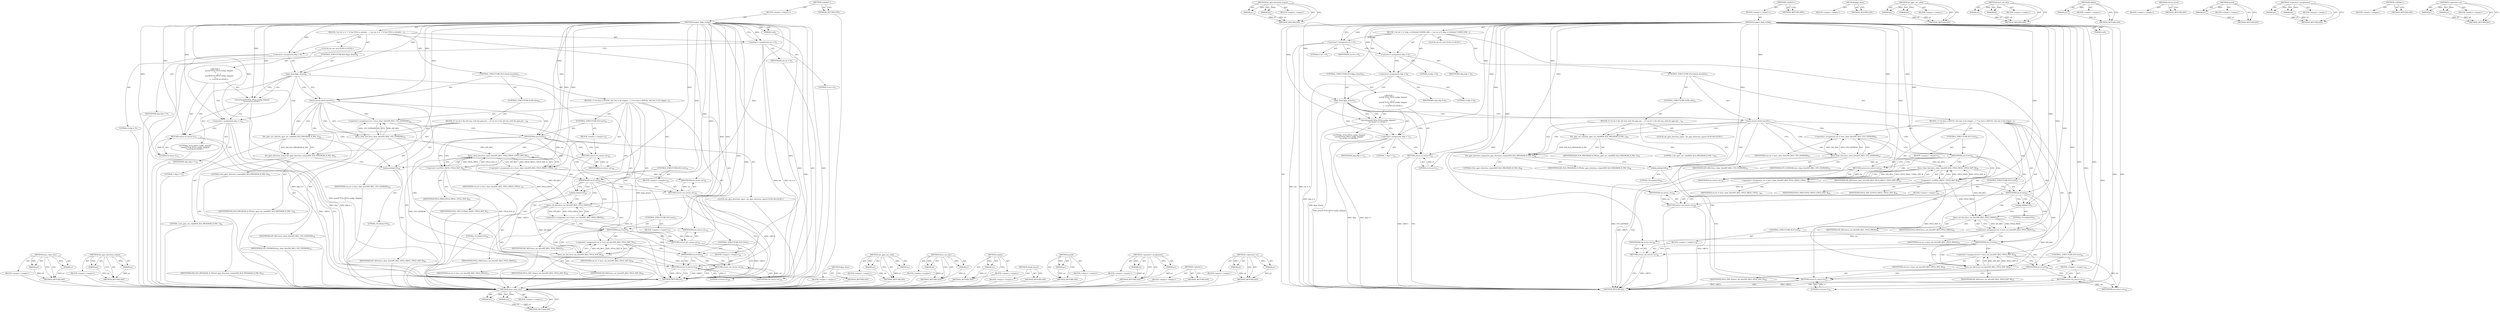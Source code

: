 digraph "&lt;operator&gt;.or" {
vulnerable_124 [label=<(METHOD,boco_clear_bits)>];
vulnerable_125 [label=<(PARAM,p1)>];
vulnerable_126 [label=<(PARAM,p2)>];
vulnerable_127 [label=<(BLOCK,&lt;empty&gt;,&lt;empty&gt;)>];
vulnerable_128 [label=<(METHOD_RETURN,ANY)>];
vulnerable_148 [label=<(METHOD,kw_gpio_direction_output)>];
vulnerable_149 [label=<(PARAM,p1)>];
vulnerable_150 [label=<(PARAM,p2)>];
vulnerable_151 [label=<(BLOCK,&lt;empty&gt;,&lt;empty&gt;)>];
vulnerable_152 [label=<(METHOD_RETURN,ANY)>];
vulnerable_6 [label=<(METHOD,&lt;global&gt;)<SUB>1</SUB>>];
vulnerable_7 [label=<(BLOCK,&lt;empty&gt;,&lt;empty&gt;)<SUB>1</SUB>>];
vulnerable_8 [label=<(METHOD,trigger_fpga_config)<SUB>1</SUB>>];
vulnerable_9 [label=<(PARAM,void)<SUB>1</SUB>>];
vulnerable_10 [label=<(BLOCK,{
 	int ret = 0;
 
 	/* if the FPGA is already ...,{
 	int ret = 0;
 
 	/* if the FPGA is already ...)<SUB>2</SUB>>];
vulnerable_11 [label="<(LOCAL,int ret: int)<SUB>3</SUB>>"];
vulnerable_12 [label=<(&lt;operator&gt;.assignment,ret = 0)<SUB>3</SUB>>];
vulnerable_13 [label=<(IDENTIFIER,ret,ret = 0)<SUB>3</SUB>>];
vulnerable_14 [label=<(LITERAL,0,ret = 0)<SUB>3</SUB>>];
vulnerable_15 [label=<(&lt;operator&gt;.assignment,skip = 0)<SUB>7</SUB>>];
vulnerable_16 [label=<(IDENTIFIER,skip,skip = 0)<SUB>7</SUB>>];
vulnerable_17 [label=<(LITERAL,0,skip = 0)<SUB>7</SUB>>];
vulnerable_18 [label=<(CONTROL_STRUCTURE,IF,if (fpga_done()))<SUB>8</SUB>>];
vulnerable_19 [label=<(fpga_done,fpga_done())<SUB>8</SUB>>];
vulnerable_20 [label="<(BLOCK,{
		printf(&quot;PCIe FPGA config: skipped\n&quot;);
 		s...,{
		printf(&quot;PCIe FPGA config: skipped\n&quot;);
 		s...)<SUB>8</SUB>>"];
vulnerable_21 [label="<(printf,printf(&quot;PCIe FPGA config: skipped\n&quot;))<SUB>9</SUB>>"];
vulnerable_22 [label="<(LITERAL,&quot;PCIe FPGA config: skipped\n&quot;,printf(&quot;PCIe FPGA config: skipped\n&quot;))<SUB>9</SUB>>"];
vulnerable_23 [label=<(&lt;operator&gt;.assignment,skip = 1)<SUB>10</SUB>>];
vulnerable_24 [label=<(IDENTIFIER,skip,skip = 1)<SUB>10</SUB>>];
vulnerable_25 [label=<(LITERAL,1,skip = 1)<SUB>10</SUB>>];
vulnerable_26 [label=<(RETURN,return 0;,return 0;)<SUB>11</SUB>>];
vulnerable_27 [label=<(LITERAL,0,return 0;)<SUB>11</SUB>>];
vulnerable_28 [label=<(CONTROL_STRUCTURE,IF,if (check_boco2()))<SUB>14</SUB>>];
vulnerable_29 [label=<(check_boco2,check_boco2())<SUB>14</SUB>>];
vulnerable_30 [label=<(BLOCK,{
 		/* we have a BOCO2, this has to be trigger...,{
 		/* we have a BOCO2, this has to be trigger...)<SUB>14</SUB>>];
vulnerable_31 [label=<(&lt;operator&gt;.assignment,ret = boco_clear_bits(SPI_REG, CFG_EEPROM))<SUB>18</SUB>>];
vulnerable_32 [label=<(IDENTIFIER,ret,ret = boco_clear_bits(SPI_REG, CFG_EEPROM))<SUB>18</SUB>>];
vulnerable_33 [label=<(boco_clear_bits,boco_clear_bits(SPI_REG, CFG_EEPROM))<SUB>18</SUB>>];
vulnerable_34 [label=<(IDENTIFIER,SPI_REG,boco_clear_bits(SPI_REG, CFG_EEPROM))<SUB>18</SUB>>];
vulnerable_35 [label=<(IDENTIFIER,CFG_EEPROM,boco_clear_bits(SPI_REG, CFG_EEPROM))<SUB>18</SUB>>];
vulnerable_36 [label=<(CONTROL_STRUCTURE,IF,if (ret))<SUB>19</SUB>>];
vulnerable_37 [label=<(IDENTIFIER,ret,if (ret))<SUB>19</SUB>>];
vulnerable_38 [label=<(BLOCK,&lt;empty&gt;,&lt;empty&gt;)<SUB>20</SUB>>];
vulnerable_39 [label=<(RETURN,return ret;,return ret;)<SUB>20</SUB>>];
vulnerable_40 [label=<(IDENTIFIER,ret,return ret;)<SUB>20</SUB>>];
vulnerable_41 [label=<(&lt;operator&gt;.assignment,ret = boco_clear_bits(SPI_REG, FPGA_PROG | FPGA...)<SUB>23</SUB>>];
vulnerable_42 [label=<(IDENTIFIER,ret,ret = boco_clear_bits(SPI_REG, FPGA_PROG | FPGA...)<SUB>23</SUB>>];
vulnerable_43 [label=<(boco_clear_bits,boco_clear_bits(SPI_REG, FPGA_PROG | FPGA_INIT_B))<SUB>23</SUB>>];
vulnerable_44 [label=<(IDENTIFIER,SPI_REG,boco_clear_bits(SPI_REG, FPGA_PROG | FPGA_INIT_B))<SUB>23</SUB>>];
vulnerable_45 [label=<(&lt;operator&gt;.or,FPGA_PROG | FPGA_INIT_B)<SUB>23</SUB>>];
vulnerable_46 [label=<(IDENTIFIER,FPGA_PROG,FPGA_PROG | FPGA_INIT_B)<SUB>23</SUB>>];
vulnerable_47 [label=<(IDENTIFIER,FPGA_INIT_B,FPGA_PROG | FPGA_INIT_B)<SUB>23</SUB>>];
vulnerable_48 [label=<(CONTROL_STRUCTURE,IF,if (ret))<SUB>24</SUB>>];
vulnerable_49 [label=<(IDENTIFIER,ret,if (ret))<SUB>24</SUB>>];
vulnerable_50 [label=<(BLOCK,&lt;empty&gt;,&lt;empty&gt;)<SUB>25</SUB>>];
vulnerable_51 [label=<(RETURN,return ret;,return ret;)<SUB>25</SUB>>];
vulnerable_52 [label=<(IDENTIFIER,ret,return ret;)<SUB>25</SUB>>];
vulnerable_53 [label=<(udelay,udelay(10))<SUB>28</SUB>>];
vulnerable_54 [label=<(LITERAL,10,udelay(10))<SUB>28</SUB>>];
vulnerable_55 [label=<(&lt;operator&gt;.assignment,ret = boco_set_bits(SPI_REG, FPGA_PROG))<SUB>31</SUB>>];
vulnerable_56 [label=<(IDENTIFIER,ret,ret = boco_set_bits(SPI_REG, FPGA_PROG))<SUB>31</SUB>>];
vulnerable_57 [label=<(boco_set_bits,boco_set_bits(SPI_REG, FPGA_PROG))<SUB>31</SUB>>];
vulnerable_58 [label=<(IDENTIFIER,SPI_REG,boco_set_bits(SPI_REG, FPGA_PROG))<SUB>31</SUB>>];
vulnerable_59 [label=<(IDENTIFIER,FPGA_PROG,boco_set_bits(SPI_REG, FPGA_PROG))<SUB>31</SUB>>];
vulnerable_60 [label=<(CONTROL_STRUCTURE,IF,if (ret))<SUB>32</SUB>>];
vulnerable_61 [label=<(IDENTIFIER,ret,if (ret))<SUB>32</SUB>>];
vulnerable_62 [label=<(BLOCK,&lt;empty&gt;,&lt;empty&gt;)<SUB>33</SUB>>];
vulnerable_63 [label=<(RETURN,return ret;,return ret;)<SUB>33</SUB>>];
vulnerable_64 [label=<(IDENTIFIER,ret,return ret;)<SUB>33</SUB>>];
vulnerable_65 [label=<(&lt;operator&gt;.assignment,ret = boco_set_bits(SPI_REG, FPGA_INIT_B))<SUB>36</SUB>>];
vulnerable_66 [label=<(IDENTIFIER,ret,ret = boco_set_bits(SPI_REG, FPGA_INIT_B))<SUB>36</SUB>>];
vulnerable_67 [label=<(boco_set_bits,boco_set_bits(SPI_REG, FPGA_INIT_B))<SUB>36</SUB>>];
vulnerable_68 [label=<(IDENTIFIER,SPI_REG,boco_set_bits(SPI_REG, FPGA_INIT_B))<SUB>36</SUB>>];
vulnerable_69 [label=<(IDENTIFIER,FPGA_INIT_B,boco_set_bits(SPI_REG, FPGA_INIT_B))<SUB>36</SUB>>];
vulnerable_70 [label=<(CONTROL_STRUCTURE,IF,if (ret))<SUB>37</SUB>>];
vulnerable_71 [label=<(IDENTIFIER,ret,if (ret))<SUB>37</SUB>>];
vulnerable_72 [label=<(BLOCK,&lt;empty&gt;,&lt;empty&gt;)<SUB>38</SUB>>];
vulnerable_73 [label=<(RETURN,return ret;,return ret;)<SUB>38</SUB>>];
vulnerable_74 [label=<(IDENTIFIER,ret,return ret;)<SUB>38</SUB>>];
vulnerable_75 [label=<(CONTROL_STRUCTURE,ELSE,else)<SUB>40</SUB>>];
vulnerable_76 [label=<(BLOCK,{
		/* we do it the old way, with the gpio pin ...,{
		/* we do it the old way, with the gpio pin ...)<SUB>40</SUB>>];
vulnerable_77 [label=<(kw_gpio_set_valid,kw_gpio_set_valid(KM_XLX_PROGRAM_B_PIN, 1))<SUB>42</SUB>>];
vulnerable_78 [label=<(IDENTIFIER,KM_XLX_PROGRAM_B_PIN,kw_gpio_set_valid(KM_XLX_PROGRAM_B_PIN, 1))<SUB>42</SUB>>];
vulnerable_79 [label=<(LITERAL,1,kw_gpio_set_valid(KM_XLX_PROGRAM_B_PIN, 1))<SUB>42</SUB>>];
vulnerable_80 [label=<(kw_gpio_direction_output,kw_gpio_direction_output(KM_XLX_PROGRAM_B_PIN, 0))<SUB>43</SUB>>];
vulnerable_81 [label=<(IDENTIFIER,KM_XLX_PROGRAM_B_PIN,kw_gpio_direction_output(KM_XLX_PROGRAM_B_PIN, 0))<SUB>43</SUB>>];
vulnerable_82 [label=<(LITERAL,0,kw_gpio_direction_output(KM_XLX_PROGRAM_B_PIN, 0))<SUB>43</SUB>>];
vulnerable_83 [label=<(udelay,udelay(10))<SUB>45</SUB>>];
vulnerable_84 [label=<(LITERAL,10,udelay(10))<SUB>45</SUB>>];
vulnerable_85 [label="<(LOCAL,kw_gpio_direction_input : kw_gpio_direction_input)<SUB>46</SUB>>"];
vulnerable_86 [label=<(RETURN,return 0;,return 0;)<SUB>49</SUB>>];
vulnerable_87 [label=<(LITERAL,0,return 0;)<SUB>49</SUB>>];
vulnerable_88 [label=<(METHOD_RETURN,int)<SUB>1</SUB>>];
vulnerable_90 [label=<(METHOD_RETURN,ANY)<SUB>1</SUB>>];
vulnerable_114 [label=<(METHOD,fpga_done)>];
vulnerable_115 [label=<(BLOCK,&lt;empty&gt;,&lt;empty&gt;)>];
vulnerable_116 [label=<(METHOD_RETURN,ANY)>];
vulnerable_143 [label=<(METHOD,kw_gpio_set_valid)>];
vulnerable_144 [label=<(PARAM,p1)>];
vulnerable_145 [label=<(PARAM,p2)>];
vulnerable_146 [label=<(BLOCK,&lt;empty&gt;,&lt;empty&gt;)>];
vulnerable_147 [label=<(METHOD_RETURN,ANY)>];
vulnerable_138 [label=<(METHOD,boco_set_bits)>];
vulnerable_139 [label=<(PARAM,p1)>];
vulnerable_140 [label=<(PARAM,p2)>];
vulnerable_141 [label=<(BLOCK,&lt;empty&gt;,&lt;empty&gt;)>];
vulnerable_142 [label=<(METHOD_RETURN,ANY)>];
vulnerable_134 [label=<(METHOD,udelay)>];
vulnerable_135 [label=<(PARAM,p1)>];
vulnerable_136 [label=<(BLOCK,&lt;empty&gt;,&lt;empty&gt;)>];
vulnerable_137 [label=<(METHOD_RETURN,ANY)>];
vulnerable_121 [label=<(METHOD,check_boco2)>];
vulnerable_122 [label=<(BLOCK,&lt;empty&gt;,&lt;empty&gt;)>];
vulnerable_123 [label=<(METHOD_RETURN,ANY)>];
vulnerable_117 [label=<(METHOD,printf)>];
vulnerable_118 [label=<(PARAM,p1)>];
vulnerable_119 [label=<(BLOCK,&lt;empty&gt;,&lt;empty&gt;)>];
vulnerable_120 [label=<(METHOD_RETURN,ANY)>];
vulnerable_109 [label=<(METHOD,&lt;operator&gt;.assignment)>];
vulnerable_110 [label=<(PARAM,p1)>];
vulnerable_111 [label=<(PARAM,p2)>];
vulnerable_112 [label=<(BLOCK,&lt;empty&gt;,&lt;empty&gt;)>];
vulnerable_113 [label=<(METHOD_RETURN,ANY)>];
vulnerable_103 [label=<(METHOD,&lt;global&gt;)<SUB>1</SUB>>];
vulnerable_104 [label=<(BLOCK,&lt;empty&gt;,&lt;empty&gt;)>];
vulnerable_105 [label=<(METHOD_RETURN,ANY)>];
vulnerable_129 [label=<(METHOD,&lt;operator&gt;.or)>];
vulnerable_130 [label=<(PARAM,p1)>];
vulnerable_131 [label=<(PARAM,p2)>];
vulnerable_132 [label=<(BLOCK,&lt;empty&gt;,&lt;empty&gt;)>];
vulnerable_133 [label=<(METHOD_RETURN,ANY)>];
fixed_127 [label=<(METHOD,boco_clear_bits)>];
fixed_128 [label=<(PARAM,p1)>];
fixed_129 [label=<(PARAM,p2)>];
fixed_130 [label=<(BLOCK,&lt;empty&gt;,&lt;empty&gt;)>];
fixed_131 [label=<(METHOD_RETURN,ANY)>];
fixed_151 [label=<(METHOD,kw_gpio_direction_output)>];
fixed_152 [label=<(PARAM,p1)>];
fixed_153 [label=<(PARAM,p2)>];
fixed_154 [label=<(BLOCK,&lt;empty&gt;,&lt;empty&gt;)>];
fixed_155 [label=<(METHOD_RETURN,ANY)>];
fixed_6 [label=<(METHOD,&lt;global&gt;)<SUB>1</SUB>>];
fixed_7 [label=<(BLOCK,&lt;empty&gt;,&lt;empty&gt;)<SUB>1</SUB>>];
fixed_8 [label=<(METHOD,trigger_fpga_config)<SUB>1</SUB>>];
fixed_9 [label=<(PARAM,void)<SUB>1</SUB>>];
fixed_10 [label=<(BLOCK,{
 	int ret = 0;
 
	skip = 0;
#ifndef CONFIG_KM...,{
 	int ret = 0;
 
	skip = 0;
#ifndef CONFIG_KM...)<SUB>2</SUB>>];
fixed_11 [label="<(LOCAL,int ret: int)<SUB>3</SUB>>"];
fixed_12 [label=<(&lt;operator&gt;.assignment,ret = 0)<SUB>3</SUB>>];
fixed_13 [label=<(IDENTIFIER,ret,ret = 0)<SUB>3</SUB>>];
fixed_14 [label=<(LITERAL,0,ret = 0)<SUB>3</SUB>>];
fixed_15 [label=<(&lt;operator&gt;.assignment,skip = 0)<SUB>5</SUB>>];
fixed_16 [label=<(IDENTIFIER,skip,skip = 0)<SUB>5</SUB>>];
fixed_17 [label=<(LITERAL,0,skip = 0)<SUB>5</SUB>>];
fixed_18 [label=<(&lt;operator&gt;.assignment,skip = 0)<SUB>9</SUB>>];
fixed_19 [label=<(IDENTIFIER,skip,skip = 0)<SUB>9</SUB>>];
fixed_20 [label=<(LITERAL,0,skip = 0)<SUB>9</SUB>>];
fixed_21 [label=<(CONTROL_STRUCTURE,IF,if (fpga_done()))<SUB>10</SUB>>];
fixed_22 [label=<(fpga_done,fpga_done())<SUB>10</SUB>>];
fixed_23 [label="<(BLOCK,{
		printf(&quot;PCIe FPGA config: skipped\n&quot;);
 		s...,{
		printf(&quot;PCIe FPGA config: skipped\n&quot;);
 		s...)<SUB>10</SUB>>"];
fixed_24 [label="<(printf,printf(&quot;PCIe FPGA config: skipped\n&quot;))<SUB>11</SUB>>"];
fixed_25 [label="<(LITERAL,&quot;PCIe FPGA config: skipped\n&quot;,printf(&quot;PCIe FPGA config: skipped\n&quot;))<SUB>11</SUB>>"];
fixed_26 [label=<(&lt;operator&gt;.assignment,skip = 1)<SUB>12</SUB>>];
fixed_27 [label=<(IDENTIFIER,skip,skip = 1)<SUB>12</SUB>>];
fixed_28 [label=<(LITERAL,1,skip = 1)<SUB>12</SUB>>];
fixed_29 [label=<(RETURN,return 0;,return 0;)<SUB>13</SUB>>];
fixed_30 [label=<(LITERAL,0,return 0;)<SUB>13</SUB>>];
fixed_31 [label=<(CONTROL_STRUCTURE,IF,if (check_boco2()))<SUB>17</SUB>>];
fixed_32 [label=<(check_boco2,check_boco2())<SUB>17</SUB>>];
fixed_33 [label=<(BLOCK,{
 		/* we have a BOCO2, this has to be trigger...,{
 		/* we have a BOCO2, this has to be trigger...)<SUB>17</SUB>>];
fixed_34 [label=<(&lt;operator&gt;.assignment,ret = boco_clear_bits(SPI_REG, CFG_EEPROM))<SUB>21</SUB>>];
fixed_35 [label=<(IDENTIFIER,ret,ret = boco_clear_bits(SPI_REG, CFG_EEPROM))<SUB>21</SUB>>];
fixed_36 [label=<(boco_clear_bits,boco_clear_bits(SPI_REG, CFG_EEPROM))<SUB>21</SUB>>];
fixed_37 [label=<(IDENTIFIER,SPI_REG,boco_clear_bits(SPI_REG, CFG_EEPROM))<SUB>21</SUB>>];
fixed_38 [label=<(IDENTIFIER,CFG_EEPROM,boco_clear_bits(SPI_REG, CFG_EEPROM))<SUB>21</SUB>>];
fixed_39 [label=<(CONTROL_STRUCTURE,IF,if (ret))<SUB>22</SUB>>];
fixed_40 [label=<(IDENTIFIER,ret,if (ret))<SUB>22</SUB>>];
fixed_41 [label=<(BLOCK,&lt;empty&gt;,&lt;empty&gt;)<SUB>23</SUB>>];
fixed_42 [label=<(RETURN,return ret;,return ret;)<SUB>23</SUB>>];
fixed_43 [label=<(IDENTIFIER,ret,return ret;)<SUB>23</SUB>>];
fixed_44 [label=<(&lt;operator&gt;.assignment,ret = boco_clear_bits(SPI_REG, FPGA_PROG | FPGA...)<SUB>26</SUB>>];
fixed_45 [label=<(IDENTIFIER,ret,ret = boco_clear_bits(SPI_REG, FPGA_PROG | FPGA...)<SUB>26</SUB>>];
fixed_46 [label=<(boco_clear_bits,boco_clear_bits(SPI_REG, FPGA_PROG | FPGA_INIT_B))<SUB>26</SUB>>];
fixed_47 [label=<(IDENTIFIER,SPI_REG,boco_clear_bits(SPI_REG, FPGA_PROG | FPGA_INIT_B))<SUB>26</SUB>>];
fixed_48 [label=<(&lt;operator&gt;.or,FPGA_PROG | FPGA_INIT_B)<SUB>26</SUB>>];
fixed_49 [label=<(IDENTIFIER,FPGA_PROG,FPGA_PROG | FPGA_INIT_B)<SUB>26</SUB>>];
fixed_50 [label=<(IDENTIFIER,FPGA_INIT_B,FPGA_PROG | FPGA_INIT_B)<SUB>26</SUB>>];
fixed_51 [label=<(CONTROL_STRUCTURE,IF,if (ret))<SUB>27</SUB>>];
fixed_52 [label=<(IDENTIFIER,ret,if (ret))<SUB>27</SUB>>];
fixed_53 [label=<(BLOCK,&lt;empty&gt;,&lt;empty&gt;)<SUB>28</SUB>>];
fixed_54 [label=<(RETURN,return ret;,return ret;)<SUB>28</SUB>>];
fixed_55 [label=<(IDENTIFIER,ret,return ret;)<SUB>28</SUB>>];
fixed_56 [label=<(udelay,udelay(10))<SUB>31</SUB>>];
fixed_57 [label=<(LITERAL,10,udelay(10))<SUB>31</SUB>>];
fixed_58 [label=<(&lt;operator&gt;.assignment,ret = boco_set_bits(SPI_REG, FPGA_PROG))<SUB>34</SUB>>];
fixed_59 [label=<(IDENTIFIER,ret,ret = boco_set_bits(SPI_REG, FPGA_PROG))<SUB>34</SUB>>];
fixed_60 [label=<(boco_set_bits,boco_set_bits(SPI_REG, FPGA_PROG))<SUB>34</SUB>>];
fixed_61 [label=<(IDENTIFIER,SPI_REG,boco_set_bits(SPI_REG, FPGA_PROG))<SUB>34</SUB>>];
fixed_62 [label=<(IDENTIFIER,FPGA_PROG,boco_set_bits(SPI_REG, FPGA_PROG))<SUB>34</SUB>>];
fixed_63 [label=<(CONTROL_STRUCTURE,IF,if (ret))<SUB>35</SUB>>];
fixed_64 [label=<(IDENTIFIER,ret,if (ret))<SUB>35</SUB>>];
fixed_65 [label=<(BLOCK,&lt;empty&gt;,&lt;empty&gt;)<SUB>36</SUB>>];
fixed_66 [label=<(RETURN,return ret;,return ret;)<SUB>36</SUB>>];
fixed_67 [label=<(IDENTIFIER,ret,return ret;)<SUB>36</SUB>>];
fixed_68 [label=<(&lt;operator&gt;.assignment,ret = boco_set_bits(SPI_REG, FPGA_INIT_B))<SUB>39</SUB>>];
fixed_69 [label=<(IDENTIFIER,ret,ret = boco_set_bits(SPI_REG, FPGA_INIT_B))<SUB>39</SUB>>];
fixed_70 [label=<(boco_set_bits,boco_set_bits(SPI_REG, FPGA_INIT_B))<SUB>39</SUB>>];
fixed_71 [label=<(IDENTIFIER,SPI_REG,boco_set_bits(SPI_REG, FPGA_INIT_B))<SUB>39</SUB>>];
fixed_72 [label=<(IDENTIFIER,FPGA_INIT_B,boco_set_bits(SPI_REG, FPGA_INIT_B))<SUB>39</SUB>>];
fixed_73 [label=<(CONTROL_STRUCTURE,IF,if (ret))<SUB>40</SUB>>];
fixed_74 [label=<(IDENTIFIER,ret,if (ret))<SUB>40</SUB>>];
fixed_75 [label=<(BLOCK,&lt;empty&gt;,&lt;empty&gt;)<SUB>41</SUB>>];
fixed_76 [label=<(RETURN,return ret;,return ret;)<SUB>41</SUB>>];
fixed_77 [label=<(IDENTIFIER,ret,return ret;)<SUB>41</SUB>>];
fixed_78 [label=<(CONTROL_STRUCTURE,ELSE,else)<SUB>43</SUB>>];
fixed_79 [label=<(BLOCK,{
		/* we do it the old way, with the gpio pin ...,{
		/* we do it the old way, with the gpio pin ...)<SUB>43</SUB>>];
fixed_80 [label=<(kw_gpio_set_valid,kw_gpio_set_valid(KM_XLX_PROGRAM_B_PIN, 1))<SUB>45</SUB>>];
fixed_81 [label=<(IDENTIFIER,KM_XLX_PROGRAM_B_PIN,kw_gpio_set_valid(KM_XLX_PROGRAM_B_PIN, 1))<SUB>45</SUB>>];
fixed_82 [label=<(LITERAL,1,kw_gpio_set_valid(KM_XLX_PROGRAM_B_PIN, 1))<SUB>45</SUB>>];
fixed_83 [label=<(kw_gpio_direction_output,kw_gpio_direction_output(KM_XLX_PROGRAM_B_PIN, 0))<SUB>46</SUB>>];
fixed_84 [label=<(IDENTIFIER,KM_XLX_PROGRAM_B_PIN,kw_gpio_direction_output(KM_XLX_PROGRAM_B_PIN, 0))<SUB>46</SUB>>];
fixed_85 [label=<(LITERAL,0,kw_gpio_direction_output(KM_XLX_PROGRAM_B_PIN, 0))<SUB>46</SUB>>];
fixed_86 [label=<(udelay,udelay(10))<SUB>48</SUB>>];
fixed_87 [label=<(LITERAL,10,udelay(10))<SUB>48</SUB>>];
fixed_88 [label="<(LOCAL,kw_gpio_direction_input : kw_gpio_direction_input)<SUB>49</SUB>>"];
fixed_89 [label=<(RETURN,return 0;,return 0;)<SUB>52</SUB>>];
fixed_90 [label=<(LITERAL,0,return 0;)<SUB>52</SUB>>];
fixed_91 [label=<(METHOD_RETURN,int)<SUB>1</SUB>>];
fixed_93 [label=<(METHOD_RETURN,ANY)<SUB>1</SUB>>];
fixed_117 [label=<(METHOD,fpga_done)>];
fixed_118 [label=<(BLOCK,&lt;empty&gt;,&lt;empty&gt;)>];
fixed_119 [label=<(METHOD_RETURN,ANY)>];
fixed_146 [label=<(METHOD,kw_gpio_set_valid)>];
fixed_147 [label=<(PARAM,p1)>];
fixed_148 [label=<(PARAM,p2)>];
fixed_149 [label=<(BLOCK,&lt;empty&gt;,&lt;empty&gt;)>];
fixed_150 [label=<(METHOD_RETURN,ANY)>];
fixed_141 [label=<(METHOD,boco_set_bits)>];
fixed_142 [label=<(PARAM,p1)>];
fixed_143 [label=<(PARAM,p2)>];
fixed_144 [label=<(BLOCK,&lt;empty&gt;,&lt;empty&gt;)>];
fixed_145 [label=<(METHOD_RETURN,ANY)>];
fixed_137 [label=<(METHOD,udelay)>];
fixed_138 [label=<(PARAM,p1)>];
fixed_139 [label=<(BLOCK,&lt;empty&gt;,&lt;empty&gt;)>];
fixed_140 [label=<(METHOD_RETURN,ANY)>];
fixed_124 [label=<(METHOD,check_boco2)>];
fixed_125 [label=<(BLOCK,&lt;empty&gt;,&lt;empty&gt;)>];
fixed_126 [label=<(METHOD_RETURN,ANY)>];
fixed_120 [label=<(METHOD,printf)>];
fixed_121 [label=<(PARAM,p1)>];
fixed_122 [label=<(BLOCK,&lt;empty&gt;,&lt;empty&gt;)>];
fixed_123 [label=<(METHOD_RETURN,ANY)>];
fixed_112 [label=<(METHOD,&lt;operator&gt;.assignment)>];
fixed_113 [label=<(PARAM,p1)>];
fixed_114 [label=<(PARAM,p2)>];
fixed_115 [label=<(BLOCK,&lt;empty&gt;,&lt;empty&gt;)>];
fixed_116 [label=<(METHOD_RETURN,ANY)>];
fixed_106 [label=<(METHOD,&lt;global&gt;)<SUB>1</SUB>>];
fixed_107 [label=<(BLOCK,&lt;empty&gt;,&lt;empty&gt;)>];
fixed_108 [label=<(METHOD_RETURN,ANY)>];
fixed_132 [label=<(METHOD,&lt;operator&gt;.or)>];
fixed_133 [label=<(PARAM,p1)>];
fixed_134 [label=<(PARAM,p2)>];
fixed_135 [label=<(BLOCK,&lt;empty&gt;,&lt;empty&gt;)>];
fixed_136 [label=<(METHOD_RETURN,ANY)>];
vulnerable_124 -> vulnerable_125  [key=0, label="AST: "];
vulnerable_124 -> vulnerable_125  [key=1, label="DDG: "];
vulnerable_124 -> vulnerable_127  [key=0, label="AST: "];
vulnerable_124 -> vulnerable_126  [key=0, label="AST: "];
vulnerable_124 -> vulnerable_126  [key=1, label="DDG: "];
vulnerable_124 -> vulnerable_128  [key=0, label="AST: "];
vulnerable_124 -> vulnerable_128  [key=1, label="CFG: "];
vulnerable_125 -> vulnerable_128  [key=0, label="DDG: p1"];
vulnerable_126 -> vulnerable_128  [key=0, label="DDG: p2"];
vulnerable_127 -> fixed_127  [key=0];
vulnerable_128 -> fixed_127  [key=0];
vulnerable_148 -> vulnerable_149  [key=0, label="AST: "];
vulnerable_148 -> vulnerable_149  [key=1, label="DDG: "];
vulnerable_148 -> vulnerable_151  [key=0, label="AST: "];
vulnerable_148 -> vulnerable_150  [key=0, label="AST: "];
vulnerable_148 -> vulnerable_150  [key=1, label="DDG: "];
vulnerable_148 -> vulnerable_152  [key=0, label="AST: "];
vulnerable_148 -> vulnerable_152  [key=1, label="CFG: "];
vulnerable_149 -> vulnerable_152  [key=0, label="DDG: p1"];
vulnerable_150 -> vulnerable_152  [key=0, label="DDG: p2"];
vulnerable_151 -> fixed_127  [key=0];
vulnerable_152 -> fixed_127  [key=0];
vulnerable_6 -> vulnerable_7  [key=0, label="AST: "];
vulnerable_6 -> vulnerable_90  [key=0, label="AST: "];
vulnerable_6 -> vulnerable_90  [key=1, label="CFG: "];
vulnerable_7 -> vulnerable_8  [key=0, label="AST: "];
vulnerable_8 -> vulnerable_9  [key=0, label="AST: "];
vulnerable_8 -> vulnerable_9  [key=1, label="DDG: "];
vulnerable_8 -> vulnerable_10  [key=0, label="AST: "];
vulnerable_8 -> vulnerable_88  [key=0, label="AST: "];
vulnerable_8 -> vulnerable_12  [key=0, label="CFG: "];
vulnerable_8 -> vulnerable_12  [key=1, label="DDG: "];
vulnerable_8 -> vulnerable_15  [key=0, label="DDG: "];
vulnerable_8 -> vulnerable_86  [key=0, label="DDG: "];
vulnerable_8 -> vulnerable_19  [key=0, label="DDG: "];
vulnerable_8 -> vulnerable_29  [key=0, label="DDG: "];
vulnerable_8 -> vulnerable_87  [key=0, label="DDG: "];
vulnerable_8 -> vulnerable_23  [key=0, label="DDG: "];
vulnerable_8 -> vulnerable_26  [key=0, label="DDG: "];
vulnerable_8 -> vulnerable_21  [key=0, label="DDG: "];
vulnerable_8 -> vulnerable_27  [key=0, label="DDG: "];
vulnerable_8 -> vulnerable_37  [key=0, label="DDG: "];
vulnerable_8 -> vulnerable_49  [key=0, label="DDG: "];
vulnerable_8 -> vulnerable_53  [key=0, label="DDG: "];
vulnerable_8 -> vulnerable_61  [key=0, label="DDG: "];
vulnerable_8 -> vulnerable_71  [key=0, label="DDG: "];
vulnerable_8 -> vulnerable_33  [key=0, label="DDG: "];
vulnerable_8 -> vulnerable_43  [key=0, label="DDG: "];
vulnerable_8 -> vulnerable_57  [key=0, label="DDG: "];
vulnerable_8 -> vulnerable_67  [key=0, label="DDG: "];
vulnerable_8 -> vulnerable_77  [key=0, label="DDG: "];
vulnerable_8 -> vulnerable_80  [key=0, label="DDG: "];
vulnerable_8 -> vulnerable_83  [key=0, label="DDG: "];
vulnerable_8 -> vulnerable_40  [key=0, label="DDG: "];
vulnerable_8 -> vulnerable_45  [key=0, label="DDG: "];
vulnerable_8 -> vulnerable_52  [key=0, label="DDG: "];
vulnerable_8 -> vulnerable_64  [key=0, label="DDG: "];
vulnerable_8 -> vulnerable_74  [key=0, label="DDG: "];
vulnerable_9 -> vulnerable_88  [key=0, label="DDG: "];
vulnerable_10 -> vulnerable_11  [key=0, label="AST: "];
vulnerable_10 -> vulnerable_12  [key=0, label="AST: "];
vulnerable_10 -> vulnerable_15  [key=0, label="AST: "];
vulnerable_10 -> vulnerable_18  [key=0, label="AST: "];
vulnerable_10 -> vulnerable_28  [key=0, label="AST: "];
vulnerable_10 -> vulnerable_86  [key=0, label="AST: "];
vulnerable_11 -> fixed_127  [key=0];
vulnerable_12 -> vulnerable_13  [key=0, label="AST: "];
vulnerable_12 -> vulnerable_14  [key=0, label="AST: "];
vulnerable_12 -> vulnerable_15  [key=0, label="CFG: "];
vulnerable_12 -> vulnerable_88  [key=0, label="DDG: ret"];
vulnerable_12 -> vulnerable_88  [key=1, label="DDG: ret = 0"];
vulnerable_13 -> fixed_127  [key=0];
vulnerable_14 -> fixed_127  [key=0];
vulnerable_15 -> vulnerable_16  [key=0, label="AST: "];
vulnerable_15 -> vulnerable_17  [key=0, label="AST: "];
vulnerable_15 -> vulnerable_19  [key=0, label="CFG: "];
vulnerable_15 -> vulnerable_88  [key=0, label="DDG: skip = 0"];
vulnerable_16 -> fixed_127  [key=0];
vulnerable_17 -> fixed_127  [key=0];
vulnerable_18 -> vulnerable_19  [key=0, label="AST: "];
vulnerable_18 -> vulnerable_20  [key=0, label="AST: "];
vulnerable_19 -> vulnerable_29  [key=0, label="CFG: "];
vulnerable_19 -> vulnerable_29  [key=1, label="CDG: "];
vulnerable_19 -> vulnerable_21  [key=0, label="CFG: "];
vulnerable_19 -> vulnerable_21  [key=1, label="CDG: "];
vulnerable_19 -> vulnerable_88  [key=0, label="DDG: fpga_done()"];
vulnerable_19 -> vulnerable_26  [key=0, label="CDG: "];
vulnerable_19 -> vulnerable_23  [key=0, label="CDG: "];
vulnerable_20 -> vulnerable_21  [key=0, label="AST: "];
vulnerable_20 -> vulnerable_23  [key=0, label="AST: "];
vulnerable_20 -> vulnerable_26  [key=0, label="AST: "];
vulnerable_21 -> vulnerable_22  [key=0, label="AST: "];
vulnerable_21 -> vulnerable_23  [key=0, label="CFG: "];
vulnerable_21 -> vulnerable_88  [key=0, label="DDG: printf(&quot;PCIe FPGA config: skipped\n&quot;)"];
vulnerable_22 -> fixed_127  [key=0];
vulnerable_23 -> vulnerable_24  [key=0, label="AST: "];
vulnerable_23 -> vulnerable_25  [key=0, label="AST: "];
vulnerable_23 -> vulnerable_26  [key=0, label="CFG: "];
vulnerable_23 -> vulnerable_88  [key=0, label="DDG: skip"];
vulnerable_23 -> vulnerable_88  [key=1, label="DDG: skip = 1"];
vulnerable_24 -> fixed_127  [key=0];
vulnerable_25 -> fixed_127  [key=0];
vulnerable_26 -> vulnerable_27  [key=0, label="AST: "];
vulnerable_26 -> vulnerable_88  [key=0, label="CFG: "];
vulnerable_26 -> vulnerable_88  [key=1, label="DDG: &lt;RET&gt;"];
vulnerable_27 -> vulnerable_26  [key=0, label="DDG: 0"];
vulnerable_28 -> vulnerable_29  [key=0, label="AST: "];
vulnerable_28 -> vulnerable_30  [key=0, label="AST: "];
vulnerable_28 -> vulnerable_75  [key=0, label="AST: "];
vulnerable_29 -> vulnerable_33  [key=0, label="CFG: "];
vulnerable_29 -> vulnerable_33  [key=1, label="CDG: "];
vulnerable_29 -> vulnerable_77  [key=0, label="CFG: "];
vulnerable_29 -> vulnerable_77  [key=1, label="CDG: "];
vulnerable_29 -> vulnerable_37  [key=0, label="CDG: "];
vulnerable_29 -> vulnerable_80  [key=0, label="CDG: "];
vulnerable_29 -> vulnerable_83  [key=0, label="CDG: "];
vulnerable_29 -> vulnerable_31  [key=0, label="CDG: "];
vulnerable_29 -> vulnerable_86  [key=0, label="CDG: "];
vulnerable_30 -> vulnerable_31  [key=0, label="AST: "];
vulnerable_30 -> vulnerable_36  [key=0, label="AST: "];
vulnerable_30 -> vulnerable_41  [key=0, label="AST: "];
vulnerable_30 -> vulnerable_48  [key=0, label="AST: "];
vulnerable_30 -> vulnerable_53  [key=0, label="AST: "];
vulnerable_30 -> vulnerable_55  [key=0, label="AST: "];
vulnerable_30 -> vulnerable_60  [key=0, label="AST: "];
vulnerable_30 -> vulnerable_65  [key=0, label="AST: "];
vulnerable_30 -> vulnerable_70  [key=0, label="AST: "];
vulnerable_31 -> vulnerable_32  [key=0, label="AST: "];
vulnerable_31 -> vulnerable_33  [key=0, label="AST: "];
vulnerable_31 -> vulnerable_37  [key=0, label="CFG: "];
vulnerable_31 -> vulnerable_40  [key=0, label="DDG: ret"];
vulnerable_32 -> fixed_127  [key=0];
vulnerable_33 -> vulnerable_34  [key=0, label="AST: "];
vulnerable_33 -> vulnerable_35  [key=0, label="AST: "];
vulnerable_33 -> vulnerable_31  [key=0, label="CFG: "];
vulnerable_33 -> vulnerable_31  [key=1, label="DDG: SPI_REG"];
vulnerable_33 -> vulnerable_31  [key=2, label="DDG: CFG_EEPROM"];
vulnerable_33 -> vulnerable_88  [key=0, label="DDG: CFG_EEPROM"];
vulnerable_33 -> vulnerable_43  [key=0, label="DDG: SPI_REG"];
vulnerable_34 -> fixed_127  [key=0];
vulnerable_35 -> fixed_127  [key=0];
vulnerable_36 -> vulnerable_37  [key=0, label="AST: "];
vulnerable_36 -> vulnerable_38  [key=0, label="AST: "];
vulnerable_37 -> vulnerable_39  [key=0, label="CFG: "];
vulnerable_37 -> vulnerable_39  [key=1, label="CDG: "];
vulnerable_37 -> vulnerable_45  [key=0, label="CFG: "];
vulnerable_37 -> vulnerable_45  [key=1, label="CDG: "];
vulnerable_37 -> vulnerable_49  [key=0, label="CDG: "];
vulnerable_37 -> vulnerable_43  [key=0, label="CDG: "];
vulnerable_37 -> vulnerable_41  [key=0, label="CDG: "];
vulnerable_38 -> vulnerable_39  [key=0, label="AST: "];
vulnerable_39 -> vulnerable_40  [key=0, label="AST: "];
vulnerable_39 -> vulnerable_88  [key=0, label="CFG: "];
vulnerable_39 -> vulnerable_88  [key=1, label="DDG: &lt;RET&gt;"];
vulnerable_40 -> vulnerable_39  [key=0, label="DDG: ret"];
vulnerable_41 -> vulnerable_42  [key=0, label="AST: "];
vulnerable_41 -> vulnerable_43  [key=0, label="AST: "];
vulnerable_41 -> vulnerable_49  [key=0, label="CFG: "];
vulnerable_41 -> vulnerable_52  [key=0, label="DDG: ret"];
vulnerable_42 -> fixed_127  [key=0];
vulnerable_43 -> vulnerable_44  [key=0, label="AST: "];
vulnerable_43 -> vulnerable_45  [key=0, label="AST: "];
vulnerable_43 -> vulnerable_41  [key=0, label="CFG: "];
vulnerable_43 -> vulnerable_41  [key=1, label="DDG: SPI_REG"];
vulnerable_43 -> vulnerable_41  [key=2, label="DDG: FPGA_PROG | FPGA_INIT_B"];
vulnerable_43 -> vulnerable_57  [key=0, label="DDG: SPI_REG"];
vulnerable_44 -> fixed_127  [key=0];
vulnerable_45 -> vulnerable_46  [key=0, label="AST: "];
vulnerable_45 -> vulnerable_47  [key=0, label="AST: "];
vulnerable_45 -> vulnerable_43  [key=0, label="CFG: "];
vulnerable_45 -> vulnerable_43  [key=1, label="DDG: FPGA_PROG"];
vulnerable_45 -> vulnerable_43  [key=2, label="DDG: FPGA_INIT_B"];
vulnerable_45 -> vulnerable_57  [key=0, label="DDG: FPGA_PROG"];
vulnerable_45 -> vulnerable_67  [key=0, label="DDG: FPGA_INIT_B"];
vulnerable_46 -> fixed_127  [key=0];
vulnerable_47 -> fixed_127  [key=0];
vulnerable_48 -> vulnerable_49  [key=0, label="AST: "];
vulnerable_48 -> vulnerable_50  [key=0, label="AST: "];
vulnerable_49 -> vulnerable_51  [key=0, label="CFG: "];
vulnerable_49 -> vulnerable_51  [key=1, label="CDG: "];
vulnerable_49 -> vulnerable_53  [key=0, label="CFG: "];
vulnerable_49 -> vulnerable_53  [key=1, label="CDG: "];
vulnerable_49 -> vulnerable_57  [key=0, label="CDG: "];
vulnerable_49 -> vulnerable_61  [key=0, label="CDG: "];
vulnerable_49 -> vulnerable_55  [key=0, label="CDG: "];
vulnerable_50 -> vulnerable_51  [key=0, label="AST: "];
vulnerable_51 -> vulnerable_52  [key=0, label="AST: "];
vulnerable_51 -> vulnerable_88  [key=0, label="CFG: "];
vulnerable_51 -> vulnerable_88  [key=1, label="DDG: &lt;RET&gt;"];
vulnerable_52 -> vulnerable_51  [key=0, label="DDG: ret"];
vulnerable_53 -> vulnerable_54  [key=0, label="AST: "];
vulnerable_53 -> vulnerable_57  [key=0, label="CFG: "];
vulnerable_54 -> fixed_127  [key=0];
vulnerable_55 -> vulnerable_56  [key=0, label="AST: "];
vulnerable_55 -> vulnerable_57  [key=0, label="AST: "];
vulnerable_55 -> vulnerable_61  [key=0, label="CFG: "];
vulnerable_55 -> vulnerable_64  [key=0, label="DDG: ret"];
vulnerable_56 -> fixed_127  [key=0];
vulnerable_57 -> vulnerable_58  [key=0, label="AST: "];
vulnerable_57 -> vulnerable_59  [key=0, label="AST: "];
vulnerable_57 -> vulnerable_55  [key=0, label="CFG: "];
vulnerable_57 -> vulnerable_55  [key=1, label="DDG: SPI_REG"];
vulnerable_57 -> vulnerable_55  [key=2, label="DDG: FPGA_PROG"];
vulnerable_57 -> vulnerable_67  [key=0, label="DDG: SPI_REG"];
vulnerable_58 -> fixed_127  [key=0];
vulnerable_59 -> fixed_127  [key=0];
vulnerable_60 -> vulnerable_61  [key=0, label="AST: "];
vulnerable_60 -> vulnerable_62  [key=0, label="AST: "];
vulnerable_61 -> vulnerable_63  [key=0, label="CFG: "];
vulnerable_61 -> vulnerable_63  [key=1, label="CDG: "];
vulnerable_61 -> vulnerable_67  [key=0, label="CFG: "];
vulnerable_61 -> vulnerable_67  [key=1, label="CDG: "];
vulnerable_61 -> vulnerable_65  [key=0, label="CDG: "];
vulnerable_61 -> vulnerable_71  [key=0, label="CDG: "];
vulnerable_62 -> vulnerable_63  [key=0, label="AST: "];
vulnerable_63 -> vulnerable_64  [key=0, label="AST: "];
vulnerable_63 -> vulnerable_88  [key=0, label="CFG: "];
vulnerable_63 -> vulnerable_88  [key=1, label="DDG: &lt;RET&gt;"];
vulnerable_64 -> vulnerable_63  [key=0, label="DDG: ret"];
vulnerable_65 -> vulnerable_66  [key=0, label="AST: "];
vulnerable_65 -> vulnerable_67  [key=0, label="AST: "];
vulnerable_65 -> vulnerable_71  [key=0, label="CFG: "];
vulnerable_65 -> vulnerable_74  [key=0, label="DDG: ret"];
vulnerable_66 -> fixed_127  [key=0];
vulnerable_67 -> vulnerable_68  [key=0, label="AST: "];
vulnerable_67 -> vulnerable_69  [key=0, label="AST: "];
vulnerable_67 -> vulnerable_65  [key=0, label="CFG: "];
vulnerable_67 -> vulnerable_65  [key=1, label="DDG: SPI_REG"];
vulnerable_67 -> vulnerable_65  [key=2, label="DDG: FPGA_INIT_B"];
vulnerable_68 -> fixed_127  [key=0];
vulnerable_69 -> fixed_127  [key=0];
vulnerable_70 -> vulnerable_71  [key=0, label="AST: "];
vulnerable_70 -> vulnerable_72  [key=0, label="AST: "];
vulnerable_71 -> vulnerable_73  [key=0, label="CFG: "];
vulnerable_71 -> vulnerable_73  [key=1, label="CDG: "];
vulnerable_71 -> vulnerable_86  [key=0, label="CFG: "];
vulnerable_71 -> vulnerable_86  [key=1, label="CDG: "];
vulnerable_72 -> vulnerable_73  [key=0, label="AST: "];
vulnerable_73 -> vulnerable_74  [key=0, label="AST: "];
vulnerable_73 -> vulnerable_88  [key=0, label="CFG: "];
vulnerable_73 -> vulnerable_88  [key=1, label="DDG: &lt;RET&gt;"];
vulnerable_74 -> vulnerable_73  [key=0, label="DDG: ret"];
vulnerable_75 -> vulnerable_76  [key=0, label="AST: "];
vulnerable_76 -> vulnerable_77  [key=0, label="AST: "];
vulnerable_76 -> vulnerable_80  [key=0, label="AST: "];
vulnerable_76 -> vulnerable_83  [key=0, label="AST: "];
vulnerable_76 -> vulnerable_85  [key=0, label="AST: "];
vulnerable_77 -> vulnerable_78  [key=0, label="AST: "];
vulnerable_77 -> vulnerable_79  [key=0, label="AST: "];
vulnerable_77 -> vulnerable_80  [key=0, label="CFG: "];
vulnerable_77 -> vulnerable_80  [key=1, label="DDG: KM_XLX_PROGRAM_B_PIN"];
vulnerable_78 -> fixed_127  [key=0];
vulnerable_79 -> fixed_127  [key=0];
vulnerable_80 -> vulnerable_81  [key=0, label="AST: "];
vulnerable_80 -> vulnerable_82  [key=0, label="AST: "];
vulnerable_80 -> vulnerable_83  [key=0, label="CFG: "];
vulnerable_81 -> fixed_127  [key=0];
vulnerable_82 -> fixed_127  [key=0];
vulnerable_83 -> vulnerable_84  [key=0, label="AST: "];
vulnerable_83 -> vulnerable_86  [key=0, label="CFG: "];
vulnerable_84 -> fixed_127  [key=0];
vulnerable_85 -> fixed_127  [key=0];
vulnerable_86 -> vulnerable_87  [key=0, label="AST: "];
vulnerable_86 -> vulnerable_88  [key=0, label="CFG: "];
vulnerable_86 -> vulnerable_88  [key=1, label="DDG: &lt;RET&gt;"];
vulnerable_87 -> vulnerable_86  [key=0, label="DDG: 0"];
vulnerable_88 -> fixed_127  [key=0];
vulnerable_90 -> fixed_127  [key=0];
vulnerable_114 -> vulnerable_115  [key=0, label="AST: "];
vulnerable_114 -> vulnerable_116  [key=0, label="AST: "];
vulnerable_114 -> vulnerable_116  [key=1, label="CFG: "];
vulnerable_115 -> fixed_127  [key=0];
vulnerable_116 -> fixed_127  [key=0];
vulnerable_143 -> vulnerable_144  [key=0, label="AST: "];
vulnerable_143 -> vulnerable_144  [key=1, label="DDG: "];
vulnerable_143 -> vulnerable_146  [key=0, label="AST: "];
vulnerable_143 -> vulnerable_145  [key=0, label="AST: "];
vulnerable_143 -> vulnerable_145  [key=1, label="DDG: "];
vulnerable_143 -> vulnerable_147  [key=0, label="AST: "];
vulnerable_143 -> vulnerable_147  [key=1, label="CFG: "];
vulnerable_144 -> vulnerable_147  [key=0, label="DDG: p1"];
vulnerable_145 -> vulnerable_147  [key=0, label="DDG: p2"];
vulnerable_146 -> fixed_127  [key=0];
vulnerable_147 -> fixed_127  [key=0];
vulnerable_138 -> vulnerable_139  [key=0, label="AST: "];
vulnerable_138 -> vulnerable_139  [key=1, label="DDG: "];
vulnerable_138 -> vulnerable_141  [key=0, label="AST: "];
vulnerable_138 -> vulnerable_140  [key=0, label="AST: "];
vulnerable_138 -> vulnerable_140  [key=1, label="DDG: "];
vulnerable_138 -> vulnerable_142  [key=0, label="AST: "];
vulnerable_138 -> vulnerable_142  [key=1, label="CFG: "];
vulnerable_139 -> vulnerable_142  [key=0, label="DDG: p1"];
vulnerable_140 -> vulnerable_142  [key=0, label="DDG: p2"];
vulnerable_141 -> fixed_127  [key=0];
vulnerable_142 -> fixed_127  [key=0];
vulnerable_134 -> vulnerable_135  [key=0, label="AST: "];
vulnerable_134 -> vulnerable_135  [key=1, label="DDG: "];
vulnerable_134 -> vulnerable_136  [key=0, label="AST: "];
vulnerable_134 -> vulnerable_137  [key=0, label="AST: "];
vulnerable_134 -> vulnerable_137  [key=1, label="CFG: "];
vulnerable_135 -> vulnerable_137  [key=0, label="DDG: p1"];
vulnerable_136 -> fixed_127  [key=0];
vulnerable_137 -> fixed_127  [key=0];
vulnerable_121 -> vulnerable_122  [key=0, label="AST: "];
vulnerable_121 -> vulnerable_123  [key=0, label="AST: "];
vulnerable_121 -> vulnerable_123  [key=1, label="CFG: "];
vulnerable_122 -> fixed_127  [key=0];
vulnerable_123 -> fixed_127  [key=0];
vulnerable_117 -> vulnerable_118  [key=0, label="AST: "];
vulnerable_117 -> vulnerable_118  [key=1, label="DDG: "];
vulnerable_117 -> vulnerable_119  [key=0, label="AST: "];
vulnerable_117 -> vulnerable_120  [key=0, label="AST: "];
vulnerable_117 -> vulnerable_120  [key=1, label="CFG: "];
vulnerable_118 -> vulnerable_120  [key=0, label="DDG: p1"];
vulnerable_119 -> fixed_127  [key=0];
vulnerable_120 -> fixed_127  [key=0];
vulnerable_109 -> vulnerable_110  [key=0, label="AST: "];
vulnerable_109 -> vulnerable_110  [key=1, label="DDG: "];
vulnerable_109 -> vulnerable_112  [key=0, label="AST: "];
vulnerable_109 -> vulnerable_111  [key=0, label="AST: "];
vulnerable_109 -> vulnerable_111  [key=1, label="DDG: "];
vulnerable_109 -> vulnerable_113  [key=0, label="AST: "];
vulnerable_109 -> vulnerable_113  [key=1, label="CFG: "];
vulnerable_110 -> vulnerable_113  [key=0, label="DDG: p1"];
vulnerable_111 -> vulnerable_113  [key=0, label="DDG: p2"];
vulnerable_112 -> fixed_127  [key=0];
vulnerable_113 -> fixed_127  [key=0];
vulnerable_103 -> vulnerable_104  [key=0, label="AST: "];
vulnerable_103 -> vulnerable_105  [key=0, label="AST: "];
vulnerable_103 -> vulnerable_105  [key=1, label="CFG: "];
vulnerable_104 -> fixed_127  [key=0];
vulnerable_105 -> fixed_127  [key=0];
vulnerable_129 -> vulnerable_130  [key=0, label="AST: "];
vulnerable_129 -> vulnerable_130  [key=1, label="DDG: "];
vulnerable_129 -> vulnerable_132  [key=0, label="AST: "];
vulnerable_129 -> vulnerable_131  [key=0, label="AST: "];
vulnerable_129 -> vulnerable_131  [key=1, label="DDG: "];
vulnerable_129 -> vulnerable_133  [key=0, label="AST: "];
vulnerable_129 -> vulnerable_133  [key=1, label="CFG: "];
vulnerable_130 -> vulnerable_133  [key=0, label="DDG: p1"];
vulnerable_131 -> vulnerable_133  [key=0, label="DDG: p2"];
vulnerable_132 -> fixed_127  [key=0];
vulnerable_133 -> fixed_127  [key=0];
fixed_127 -> fixed_128  [key=0, label="AST: "];
fixed_127 -> fixed_128  [key=1, label="DDG: "];
fixed_127 -> fixed_130  [key=0, label="AST: "];
fixed_127 -> fixed_129  [key=0, label="AST: "];
fixed_127 -> fixed_129  [key=1, label="DDG: "];
fixed_127 -> fixed_131  [key=0, label="AST: "];
fixed_127 -> fixed_131  [key=1, label="CFG: "];
fixed_128 -> fixed_131  [key=0, label="DDG: p1"];
fixed_129 -> fixed_131  [key=0, label="DDG: p2"];
fixed_151 -> fixed_152  [key=0, label="AST: "];
fixed_151 -> fixed_152  [key=1, label="DDG: "];
fixed_151 -> fixed_154  [key=0, label="AST: "];
fixed_151 -> fixed_153  [key=0, label="AST: "];
fixed_151 -> fixed_153  [key=1, label="DDG: "];
fixed_151 -> fixed_155  [key=0, label="AST: "];
fixed_151 -> fixed_155  [key=1, label="CFG: "];
fixed_152 -> fixed_155  [key=0, label="DDG: p1"];
fixed_153 -> fixed_155  [key=0, label="DDG: p2"];
fixed_6 -> fixed_7  [key=0, label="AST: "];
fixed_6 -> fixed_93  [key=0, label="AST: "];
fixed_6 -> fixed_93  [key=1, label="CFG: "];
fixed_7 -> fixed_8  [key=0, label="AST: "];
fixed_8 -> fixed_9  [key=0, label="AST: "];
fixed_8 -> fixed_9  [key=1, label="DDG: "];
fixed_8 -> fixed_10  [key=0, label="AST: "];
fixed_8 -> fixed_91  [key=0, label="AST: "];
fixed_8 -> fixed_12  [key=0, label="CFG: "];
fixed_8 -> fixed_12  [key=1, label="DDG: "];
fixed_8 -> fixed_15  [key=0, label="DDG: "];
fixed_8 -> fixed_18  [key=0, label="DDG: "];
fixed_8 -> fixed_89  [key=0, label="DDG: "];
fixed_8 -> fixed_22  [key=0, label="DDG: "];
fixed_8 -> fixed_32  [key=0, label="DDG: "];
fixed_8 -> fixed_90  [key=0, label="DDG: "];
fixed_8 -> fixed_26  [key=0, label="DDG: "];
fixed_8 -> fixed_29  [key=0, label="DDG: "];
fixed_8 -> fixed_24  [key=0, label="DDG: "];
fixed_8 -> fixed_30  [key=0, label="DDG: "];
fixed_8 -> fixed_40  [key=0, label="DDG: "];
fixed_8 -> fixed_52  [key=0, label="DDG: "];
fixed_8 -> fixed_56  [key=0, label="DDG: "];
fixed_8 -> fixed_64  [key=0, label="DDG: "];
fixed_8 -> fixed_74  [key=0, label="DDG: "];
fixed_8 -> fixed_36  [key=0, label="DDG: "];
fixed_8 -> fixed_46  [key=0, label="DDG: "];
fixed_8 -> fixed_60  [key=0, label="DDG: "];
fixed_8 -> fixed_70  [key=0, label="DDG: "];
fixed_8 -> fixed_80  [key=0, label="DDG: "];
fixed_8 -> fixed_83  [key=0, label="DDG: "];
fixed_8 -> fixed_86  [key=0, label="DDG: "];
fixed_8 -> fixed_43  [key=0, label="DDG: "];
fixed_8 -> fixed_48  [key=0, label="DDG: "];
fixed_8 -> fixed_55  [key=0, label="DDG: "];
fixed_8 -> fixed_67  [key=0, label="DDG: "];
fixed_8 -> fixed_77  [key=0, label="DDG: "];
fixed_9 -> fixed_91  [key=0, label="DDG: "];
fixed_10 -> fixed_11  [key=0, label="AST: "];
fixed_10 -> fixed_12  [key=0, label="AST: "];
fixed_10 -> fixed_15  [key=0, label="AST: "];
fixed_10 -> fixed_18  [key=0, label="AST: "];
fixed_10 -> fixed_21  [key=0, label="AST: "];
fixed_10 -> fixed_31  [key=0, label="AST: "];
fixed_10 -> fixed_89  [key=0, label="AST: "];
fixed_12 -> fixed_13  [key=0, label="AST: "];
fixed_12 -> fixed_14  [key=0, label="AST: "];
fixed_12 -> fixed_15  [key=0, label="CFG: "];
fixed_12 -> fixed_91  [key=0, label="DDG: ret"];
fixed_12 -> fixed_91  [key=1, label="DDG: ret = 0"];
fixed_15 -> fixed_16  [key=0, label="AST: "];
fixed_15 -> fixed_17  [key=0, label="AST: "];
fixed_15 -> fixed_18  [key=0, label="CFG: "];
fixed_18 -> fixed_19  [key=0, label="AST: "];
fixed_18 -> fixed_20  [key=0, label="AST: "];
fixed_18 -> fixed_22  [key=0, label="CFG: "];
fixed_18 -> fixed_91  [key=0, label="DDG: skip = 0"];
fixed_21 -> fixed_22  [key=0, label="AST: "];
fixed_21 -> fixed_23  [key=0, label="AST: "];
fixed_22 -> fixed_32  [key=0, label="CFG: "];
fixed_22 -> fixed_32  [key=1, label="CDG: "];
fixed_22 -> fixed_24  [key=0, label="CFG: "];
fixed_22 -> fixed_24  [key=1, label="CDG: "];
fixed_22 -> fixed_91  [key=0, label="DDG: fpga_done()"];
fixed_22 -> fixed_26  [key=0, label="CDG: "];
fixed_22 -> fixed_29  [key=0, label="CDG: "];
fixed_23 -> fixed_24  [key=0, label="AST: "];
fixed_23 -> fixed_26  [key=0, label="AST: "];
fixed_23 -> fixed_29  [key=0, label="AST: "];
fixed_24 -> fixed_25  [key=0, label="AST: "];
fixed_24 -> fixed_26  [key=0, label="CFG: "];
fixed_24 -> fixed_91  [key=0, label="DDG: printf(&quot;PCIe FPGA config: skipped\n&quot;)"];
fixed_26 -> fixed_27  [key=0, label="AST: "];
fixed_26 -> fixed_28  [key=0, label="AST: "];
fixed_26 -> fixed_29  [key=0, label="CFG: "];
fixed_26 -> fixed_91  [key=0, label="DDG: skip"];
fixed_26 -> fixed_91  [key=1, label="DDG: skip = 1"];
fixed_29 -> fixed_30  [key=0, label="AST: "];
fixed_29 -> fixed_91  [key=0, label="CFG: "];
fixed_29 -> fixed_91  [key=1, label="DDG: &lt;RET&gt;"];
fixed_30 -> fixed_29  [key=0, label="DDG: 0"];
fixed_31 -> fixed_32  [key=0, label="AST: "];
fixed_31 -> fixed_33  [key=0, label="AST: "];
fixed_31 -> fixed_78  [key=0, label="AST: "];
fixed_32 -> fixed_36  [key=0, label="CFG: "];
fixed_32 -> fixed_36  [key=1, label="CDG: "];
fixed_32 -> fixed_80  [key=0, label="CFG: "];
fixed_32 -> fixed_80  [key=1, label="CDG: "];
fixed_32 -> fixed_34  [key=0, label="CDG: "];
fixed_32 -> fixed_89  [key=0, label="CDG: "];
fixed_32 -> fixed_40  [key=0, label="CDG: "];
fixed_32 -> fixed_83  [key=0, label="CDG: "];
fixed_32 -> fixed_86  [key=0, label="CDG: "];
fixed_33 -> fixed_34  [key=0, label="AST: "];
fixed_33 -> fixed_39  [key=0, label="AST: "];
fixed_33 -> fixed_44  [key=0, label="AST: "];
fixed_33 -> fixed_51  [key=0, label="AST: "];
fixed_33 -> fixed_56  [key=0, label="AST: "];
fixed_33 -> fixed_58  [key=0, label="AST: "];
fixed_33 -> fixed_63  [key=0, label="AST: "];
fixed_33 -> fixed_68  [key=0, label="AST: "];
fixed_33 -> fixed_73  [key=0, label="AST: "];
fixed_34 -> fixed_35  [key=0, label="AST: "];
fixed_34 -> fixed_36  [key=0, label="AST: "];
fixed_34 -> fixed_40  [key=0, label="CFG: "];
fixed_34 -> fixed_43  [key=0, label="DDG: ret"];
fixed_36 -> fixed_37  [key=0, label="AST: "];
fixed_36 -> fixed_38  [key=0, label="AST: "];
fixed_36 -> fixed_34  [key=0, label="CFG: "];
fixed_36 -> fixed_34  [key=1, label="DDG: SPI_REG"];
fixed_36 -> fixed_34  [key=2, label="DDG: CFG_EEPROM"];
fixed_36 -> fixed_91  [key=0, label="DDG: CFG_EEPROM"];
fixed_36 -> fixed_46  [key=0, label="DDG: SPI_REG"];
fixed_39 -> fixed_40  [key=0, label="AST: "];
fixed_39 -> fixed_41  [key=0, label="AST: "];
fixed_40 -> fixed_42  [key=0, label="CFG: "];
fixed_40 -> fixed_42  [key=1, label="CDG: "];
fixed_40 -> fixed_48  [key=0, label="CFG: "];
fixed_40 -> fixed_48  [key=1, label="CDG: "];
fixed_40 -> fixed_52  [key=0, label="CDG: "];
fixed_40 -> fixed_46  [key=0, label="CDG: "];
fixed_40 -> fixed_44  [key=0, label="CDG: "];
fixed_41 -> fixed_42  [key=0, label="AST: "];
fixed_42 -> fixed_43  [key=0, label="AST: "];
fixed_42 -> fixed_91  [key=0, label="CFG: "];
fixed_42 -> fixed_91  [key=1, label="DDG: &lt;RET&gt;"];
fixed_43 -> fixed_42  [key=0, label="DDG: ret"];
fixed_44 -> fixed_45  [key=0, label="AST: "];
fixed_44 -> fixed_46  [key=0, label="AST: "];
fixed_44 -> fixed_52  [key=0, label="CFG: "];
fixed_44 -> fixed_55  [key=0, label="DDG: ret"];
fixed_46 -> fixed_47  [key=0, label="AST: "];
fixed_46 -> fixed_48  [key=0, label="AST: "];
fixed_46 -> fixed_44  [key=0, label="CFG: "];
fixed_46 -> fixed_44  [key=1, label="DDG: SPI_REG"];
fixed_46 -> fixed_44  [key=2, label="DDG: FPGA_PROG | FPGA_INIT_B"];
fixed_46 -> fixed_60  [key=0, label="DDG: SPI_REG"];
fixed_48 -> fixed_49  [key=0, label="AST: "];
fixed_48 -> fixed_50  [key=0, label="AST: "];
fixed_48 -> fixed_46  [key=0, label="CFG: "];
fixed_48 -> fixed_46  [key=1, label="DDG: FPGA_PROG"];
fixed_48 -> fixed_46  [key=2, label="DDG: FPGA_INIT_B"];
fixed_48 -> fixed_60  [key=0, label="DDG: FPGA_PROG"];
fixed_48 -> fixed_70  [key=0, label="DDG: FPGA_INIT_B"];
fixed_51 -> fixed_52  [key=0, label="AST: "];
fixed_51 -> fixed_53  [key=0, label="AST: "];
fixed_52 -> fixed_54  [key=0, label="CFG: "];
fixed_52 -> fixed_54  [key=1, label="CDG: "];
fixed_52 -> fixed_56  [key=0, label="CFG: "];
fixed_52 -> fixed_56  [key=1, label="CDG: "];
fixed_52 -> fixed_60  [key=0, label="CDG: "];
fixed_52 -> fixed_64  [key=0, label="CDG: "];
fixed_52 -> fixed_58  [key=0, label="CDG: "];
fixed_53 -> fixed_54  [key=0, label="AST: "];
fixed_54 -> fixed_55  [key=0, label="AST: "];
fixed_54 -> fixed_91  [key=0, label="CFG: "];
fixed_54 -> fixed_91  [key=1, label="DDG: &lt;RET&gt;"];
fixed_55 -> fixed_54  [key=0, label="DDG: ret"];
fixed_56 -> fixed_57  [key=0, label="AST: "];
fixed_56 -> fixed_60  [key=0, label="CFG: "];
fixed_58 -> fixed_59  [key=0, label="AST: "];
fixed_58 -> fixed_60  [key=0, label="AST: "];
fixed_58 -> fixed_64  [key=0, label="CFG: "];
fixed_58 -> fixed_67  [key=0, label="DDG: ret"];
fixed_60 -> fixed_61  [key=0, label="AST: "];
fixed_60 -> fixed_62  [key=0, label="AST: "];
fixed_60 -> fixed_58  [key=0, label="CFG: "];
fixed_60 -> fixed_58  [key=1, label="DDG: SPI_REG"];
fixed_60 -> fixed_58  [key=2, label="DDG: FPGA_PROG"];
fixed_60 -> fixed_70  [key=0, label="DDG: SPI_REG"];
fixed_63 -> fixed_64  [key=0, label="AST: "];
fixed_63 -> fixed_65  [key=0, label="AST: "];
fixed_64 -> fixed_66  [key=0, label="CFG: "];
fixed_64 -> fixed_66  [key=1, label="CDG: "];
fixed_64 -> fixed_70  [key=0, label="CFG: "];
fixed_64 -> fixed_70  [key=1, label="CDG: "];
fixed_64 -> fixed_68  [key=0, label="CDG: "];
fixed_64 -> fixed_74  [key=0, label="CDG: "];
fixed_65 -> fixed_66  [key=0, label="AST: "];
fixed_66 -> fixed_67  [key=0, label="AST: "];
fixed_66 -> fixed_91  [key=0, label="CFG: "];
fixed_66 -> fixed_91  [key=1, label="DDG: &lt;RET&gt;"];
fixed_67 -> fixed_66  [key=0, label="DDG: ret"];
fixed_68 -> fixed_69  [key=0, label="AST: "];
fixed_68 -> fixed_70  [key=0, label="AST: "];
fixed_68 -> fixed_74  [key=0, label="CFG: "];
fixed_68 -> fixed_77  [key=0, label="DDG: ret"];
fixed_70 -> fixed_71  [key=0, label="AST: "];
fixed_70 -> fixed_72  [key=0, label="AST: "];
fixed_70 -> fixed_68  [key=0, label="CFG: "];
fixed_70 -> fixed_68  [key=1, label="DDG: SPI_REG"];
fixed_70 -> fixed_68  [key=2, label="DDG: FPGA_INIT_B"];
fixed_73 -> fixed_74  [key=0, label="AST: "];
fixed_73 -> fixed_75  [key=0, label="AST: "];
fixed_74 -> fixed_76  [key=0, label="CFG: "];
fixed_74 -> fixed_76  [key=1, label="CDG: "];
fixed_74 -> fixed_89  [key=0, label="CFG: "];
fixed_74 -> fixed_89  [key=1, label="CDG: "];
fixed_75 -> fixed_76  [key=0, label="AST: "];
fixed_76 -> fixed_77  [key=0, label="AST: "];
fixed_76 -> fixed_91  [key=0, label="CFG: "];
fixed_76 -> fixed_91  [key=1, label="DDG: &lt;RET&gt;"];
fixed_77 -> fixed_76  [key=0, label="DDG: ret"];
fixed_78 -> fixed_79  [key=0, label="AST: "];
fixed_79 -> fixed_80  [key=0, label="AST: "];
fixed_79 -> fixed_83  [key=0, label="AST: "];
fixed_79 -> fixed_86  [key=0, label="AST: "];
fixed_79 -> fixed_88  [key=0, label="AST: "];
fixed_80 -> fixed_81  [key=0, label="AST: "];
fixed_80 -> fixed_82  [key=0, label="AST: "];
fixed_80 -> fixed_83  [key=0, label="CFG: "];
fixed_80 -> fixed_83  [key=1, label="DDG: KM_XLX_PROGRAM_B_PIN"];
fixed_83 -> fixed_84  [key=0, label="AST: "];
fixed_83 -> fixed_85  [key=0, label="AST: "];
fixed_83 -> fixed_86  [key=0, label="CFG: "];
fixed_86 -> fixed_87  [key=0, label="AST: "];
fixed_86 -> fixed_89  [key=0, label="CFG: "];
fixed_89 -> fixed_90  [key=0, label="AST: "];
fixed_89 -> fixed_91  [key=0, label="CFG: "];
fixed_89 -> fixed_91  [key=1, label="DDG: &lt;RET&gt;"];
fixed_90 -> fixed_89  [key=0, label="DDG: 0"];
fixed_117 -> fixed_118  [key=0, label="AST: "];
fixed_117 -> fixed_119  [key=0, label="AST: "];
fixed_117 -> fixed_119  [key=1, label="CFG: "];
fixed_146 -> fixed_147  [key=0, label="AST: "];
fixed_146 -> fixed_147  [key=1, label="DDG: "];
fixed_146 -> fixed_149  [key=0, label="AST: "];
fixed_146 -> fixed_148  [key=0, label="AST: "];
fixed_146 -> fixed_148  [key=1, label="DDG: "];
fixed_146 -> fixed_150  [key=0, label="AST: "];
fixed_146 -> fixed_150  [key=1, label="CFG: "];
fixed_147 -> fixed_150  [key=0, label="DDG: p1"];
fixed_148 -> fixed_150  [key=0, label="DDG: p2"];
fixed_141 -> fixed_142  [key=0, label="AST: "];
fixed_141 -> fixed_142  [key=1, label="DDG: "];
fixed_141 -> fixed_144  [key=0, label="AST: "];
fixed_141 -> fixed_143  [key=0, label="AST: "];
fixed_141 -> fixed_143  [key=1, label="DDG: "];
fixed_141 -> fixed_145  [key=0, label="AST: "];
fixed_141 -> fixed_145  [key=1, label="CFG: "];
fixed_142 -> fixed_145  [key=0, label="DDG: p1"];
fixed_143 -> fixed_145  [key=0, label="DDG: p2"];
fixed_137 -> fixed_138  [key=0, label="AST: "];
fixed_137 -> fixed_138  [key=1, label="DDG: "];
fixed_137 -> fixed_139  [key=0, label="AST: "];
fixed_137 -> fixed_140  [key=0, label="AST: "];
fixed_137 -> fixed_140  [key=1, label="CFG: "];
fixed_138 -> fixed_140  [key=0, label="DDG: p1"];
fixed_124 -> fixed_125  [key=0, label="AST: "];
fixed_124 -> fixed_126  [key=0, label="AST: "];
fixed_124 -> fixed_126  [key=1, label="CFG: "];
fixed_120 -> fixed_121  [key=0, label="AST: "];
fixed_120 -> fixed_121  [key=1, label="DDG: "];
fixed_120 -> fixed_122  [key=0, label="AST: "];
fixed_120 -> fixed_123  [key=0, label="AST: "];
fixed_120 -> fixed_123  [key=1, label="CFG: "];
fixed_121 -> fixed_123  [key=0, label="DDG: p1"];
fixed_112 -> fixed_113  [key=0, label="AST: "];
fixed_112 -> fixed_113  [key=1, label="DDG: "];
fixed_112 -> fixed_115  [key=0, label="AST: "];
fixed_112 -> fixed_114  [key=0, label="AST: "];
fixed_112 -> fixed_114  [key=1, label="DDG: "];
fixed_112 -> fixed_116  [key=0, label="AST: "];
fixed_112 -> fixed_116  [key=1, label="CFG: "];
fixed_113 -> fixed_116  [key=0, label="DDG: p1"];
fixed_114 -> fixed_116  [key=0, label="DDG: p2"];
fixed_106 -> fixed_107  [key=0, label="AST: "];
fixed_106 -> fixed_108  [key=0, label="AST: "];
fixed_106 -> fixed_108  [key=1, label="CFG: "];
fixed_132 -> fixed_133  [key=0, label="AST: "];
fixed_132 -> fixed_133  [key=1, label="DDG: "];
fixed_132 -> fixed_135  [key=0, label="AST: "];
fixed_132 -> fixed_134  [key=0, label="AST: "];
fixed_132 -> fixed_134  [key=1, label="DDG: "];
fixed_132 -> fixed_136  [key=0, label="AST: "];
fixed_132 -> fixed_136  [key=1, label="CFG: "];
fixed_133 -> fixed_136  [key=0, label="DDG: p1"];
fixed_134 -> fixed_136  [key=0, label="DDG: p2"];
}
